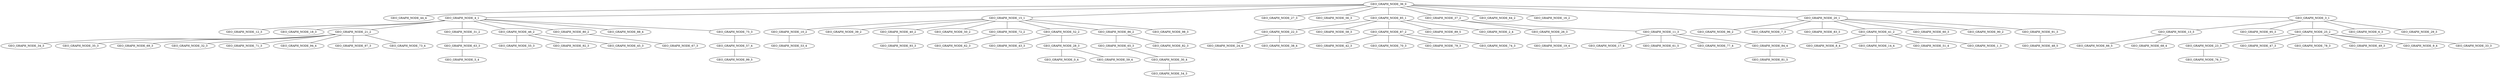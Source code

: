 graph GEO_GRAPH_DIJKSTRA{
GEO_GRAPH_NODE_36_0 -- GEO_GRAPH_NODE_44_4 [weight=5];
GEO_GRAPH_NODE_36_0 -- GEO_GRAPH_NODE_4_1 [weight=2];
GEO_GRAPH_NODE_36_0 -- GEO_GRAPH_NODE_15_1 [weight=14];
GEO_GRAPH_NODE_36_0 -- GEO_GRAPH_NODE_27_3 [weight=17];
GEO_GRAPH_NODE_36_0 -- GEO_GRAPH_NODE_56_3 [weight=13];
GEO_GRAPH_NODE_36_0 -- GEO_GRAPH_NODE_85_1 [weight=18];
GEO_GRAPH_NODE_36_0 -- GEO_GRAPH_NODE_37_2 [weight=13];
GEO_GRAPH_NODE_36_0 -- GEO_GRAPH_NODE_64_2 [weight=16];
GEO_GRAPH_NODE_36_0 -- GEO_GRAPH_NODE_16_2 [weight=14];
GEO_GRAPH_NODE_36_0 -- GEO_GRAPH_NODE_20_1 [weight=4];
GEO_GRAPH_NODE_36_0 -- GEO_GRAPH_NODE_3_1 [weight=2];
GEO_GRAPH_NODE_15_1 -- GEO_GRAPH_NODE_10_2 [weight=16];
GEO_GRAPH_NODE_15_1 -- GEO_GRAPH_NODE_39_2 [weight=5];
GEO_GRAPH_NODE_15_1 -- GEO_GRAPH_NODE_40_2 [weight=15];
GEO_GRAPH_NODE_15_1 -- GEO_GRAPH_NODE_50_2 [weight=13];
GEO_GRAPH_NODE_15_1 -- GEO_GRAPH_NODE_72_2 [weight=14];
GEO_GRAPH_NODE_15_1 -- GEO_GRAPH_NODE_52_2 [weight=2];
GEO_GRAPH_NODE_15_1 -- GEO_GRAPH_NODE_86_2 [weight=12];
GEO_GRAPH_NODE_15_1 -- GEO_GRAPH_NODE_98_3 [weight=14];
GEO_GRAPH_NODE_20_1 -- GEO_GRAPH_NODE_96_2 [weight=7];
GEO_GRAPH_NODE_20_1 -- GEO_GRAPH_NODE_7_3 [weight=7];
GEO_GRAPH_NODE_20_1 -- GEO_GRAPH_NODE_83_3 [weight=19];
GEO_GRAPH_NODE_20_1 -- GEO_GRAPH_NODE_41_2 [weight=6];
GEO_GRAPH_NODE_20_1 -- GEO_GRAPH_NODE_60_3 [weight=5];
GEO_GRAPH_NODE_20_1 -- GEO_GRAPH_NODE_90_2 [weight=15];
GEO_GRAPH_NODE_20_1 -- GEO_GRAPH_NODE_91_3 [weight=10];
GEO_GRAPH_NODE_3_1 -- GEO_GRAPH_NODE_13_3 [weight=15];
GEO_GRAPH_NODE_3_1 -- GEO_GRAPH_NODE_95_3 [weight=7];
GEO_GRAPH_NODE_3_1 -- GEO_GRAPH_NODE_25_2 [weight=5];
GEO_GRAPH_NODE_3_1 -- GEO_GRAPH_NODE_6_3 [weight=5];
GEO_GRAPH_NODE_3_1 -- GEO_GRAPH_NODE_29_3 [weight=16];
GEO_GRAPH_NODE_4_1 -- GEO_GRAPH_NODE_12_3 [weight=8];
GEO_GRAPH_NODE_4_1 -- GEO_GRAPH_NODE_18_3 [weight=8];
GEO_GRAPH_NODE_4_1 -- GEO_GRAPH_NODE_21_2 [weight=16];
GEO_GRAPH_NODE_4_1 -- GEO_GRAPH_NODE_31_2 [weight=7];
GEO_GRAPH_NODE_4_1 -- GEO_GRAPH_NODE_46_2 [weight=2];
GEO_GRAPH_NODE_4_1 -- GEO_GRAPH_NODE_80_2 [weight=10];
GEO_GRAPH_NODE_4_1 -- GEO_GRAPH_NODE_88_4 [weight=7];
GEO_GRAPH_NODE_4_1 -- GEO_GRAPH_NODE_75_3 [weight=6];
GEO_GRAPH_NODE_85_1 -- GEO_GRAPH_NODE_22_3 [weight=15];
GEO_GRAPH_NODE_85_1 -- GEO_GRAPH_NODE_58_3 [weight=2];
GEO_GRAPH_NODE_85_1 -- GEO_GRAPH_NODE_87_2 [weight=19];
GEO_GRAPH_NODE_85_1 -- GEO_GRAPH_NODE_89_5 [weight=5];
GEO_GRAPH_NODE_85_1 -- GEO_GRAPH_NODE_2_4 [weight=5];
GEO_GRAPH_NODE_10_2 -- GEO_GRAPH_NODE_53_4 [weight=7];
GEO_GRAPH_NODE_21_2 -- GEO_GRAPH_NODE_34_3 [weight=5];
GEO_GRAPH_NODE_21_2 -- GEO_GRAPH_NODE_35_3 [weight=14];
GEO_GRAPH_NODE_21_2 -- GEO_GRAPH_NODE_69_3 [weight=1];
GEO_GRAPH_NODE_21_2 -- GEO_GRAPH_NODE_32_3 [weight=11];
GEO_GRAPH_NODE_21_2 -- GEO_GRAPH_NODE_71_3 [weight=5];
GEO_GRAPH_NODE_21_2 -- GEO_GRAPH_NODE_94_4 [weight=11];
GEO_GRAPH_NODE_21_2 -- GEO_GRAPH_NODE_97_3 [weight=18];
GEO_GRAPH_NODE_21_2 -- GEO_GRAPH_NODE_73_4 [weight=19];
GEO_GRAPH_NODE_25_2 -- GEO_GRAPH_NODE_23_3 [weight=1];
GEO_GRAPH_NODE_25_2 -- GEO_GRAPH_NODE_47_3 [weight=10];
GEO_GRAPH_NODE_25_2 -- GEO_GRAPH_NODE_78_3 [weight=12];
GEO_GRAPH_NODE_25_2 -- GEO_GRAPH_NODE_49_3 [weight=2];
GEO_GRAPH_NODE_25_2 -- GEO_GRAPH_NODE_9_4 [weight=2];
GEO_GRAPH_NODE_25_2 -- GEO_GRAPH_NODE_33_3 [weight=16];
GEO_GRAPH_NODE_31_2 -- GEO_GRAPH_NODE_63_3 [weight=7];
GEO_GRAPH_NODE_37_2 -- GEO_GRAPH_NODE_26_3 [weight=14];
GEO_GRAPH_NODE_37_2 -- GEO_GRAPH_NODE_11_3 [weight=7];
GEO_GRAPH_NODE_40_2 -- GEO_GRAPH_NODE_93_3 [weight=15];
GEO_GRAPH_NODE_41_2 -- GEO_GRAPH_NODE_8_4 [weight=19];
GEO_GRAPH_NODE_41_2 -- GEO_GRAPH_NODE_14_4 [weight=3];
GEO_GRAPH_NODE_41_2 -- GEO_GRAPH_NODE_51_4 [weight=8];
GEO_GRAPH_NODE_41_2 -- GEO_GRAPH_NODE_1_3 [weight=19];
GEO_GRAPH_NODE_46_2 -- GEO_GRAPH_NODE_55_3 [weight=12];
GEO_GRAPH_NODE_46_2 -- GEO_GRAPH_NODE_92_3 [weight=1];
GEO_GRAPH_NODE_46_2 -- GEO_GRAPH_NODE_45_3 [weight=3];
GEO_GRAPH_NODE_52_2 -- GEO_GRAPH_NODE_43_3 [weight=16];
GEO_GRAPH_NODE_52_2 -- GEO_GRAPH_NODE_28_3 [weight=11];
GEO_GRAPH_NODE_72_2 -- GEO_GRAPH_NODE_62_3 [weight=2];
GEO_GRAPH_NODE_80_2 -- GEO_GRAPH_NODE_67_3 [weight=10];
GEO_GRAPH_NODE_86_2 -- GEO_GRAPH_NODE_65_3 [weight=7];
GEO_GRAPH_NODE_86_2 -- GEO_GRAPH_NODE_82_3 [weight=5];
GEO_GRAPH_NODE_87_2 -- GEO_GRAPH_NODE_42_3 [weight=6];
GEO_GRAPH_NODE_87_2 -- GEO_GRAPH_NODE_70_3 [weight=5];
GEO_GRAPH_NODE_87_2 -- GEO_GRAPH_NODE_79_3 [weight=15];
GEO_GRAPH_NODE_87_2 -- GEO_GRAPH_NODE_74_3 [weight=6];
GEO_GRAPH_NODE_11_3 -- GEO_GRAPH_NODE_17_4 [weight=3];
GEO_GRAPH_NODE_11_3 -- GEO_GRAPH_NODE_61_5 [weight=11];
GEO_GRAPH_NODE_11_3 -- GEO_GRAPH_NODE_77_4 [weight=7];
GEO_GRAPH_NODE_11_3 -- GEO_GRAPH_NODE_84_4 [weight=12];
GEO_GRAPH_NODE_13_3 -- GEO_GRAPH_NODE_66_5 [weight=5];
GEO_GRAPH_NODE_13_3 -- GEO_GRAPH_NODE_68_4 [weight=10];
GEO_GRAPH_NODE_22_3 -- GEO_GRAPH_NODE_24_4 [weight=4];
GEO_GRAPH_NODE_22_3 -- GEO_GRAPH_NODE_38_4 [weight=17];
GEO_GRAPH_NODE_23_3 -- GEO_GRAPH_NODE_76_5 [weight=5];
GEO_GRAPH_NODE_26_3 -- GEO_GRAPH_NODE_19_4 [weight=2];
GEO_GRAPH_NODE_28_3 -- GEO_GRAPH_NODE_0_4 [weight=19];
GEO_GRAPH_NODE_28_3 -- GEO_GRAPH_NODE_59_4 [weight=11];
GEO_GRAPH_NODE_63_3 -- GEO_GRAPH_NODE_5_4 [weight=9];
GEO_GRAPH_NODE_65_3 -- GEO_GRAPH_NODE_30_4 [weight=6];
GEO_GRAPH_NODE_75_3 -- GEO_GRAPH_NODE_57_4 [weight=8];
GEO_GRAPH_NODE_91_3 -- GEO_GRAPH_NODE_48_5 [weight=14];
GEO_GRAPH_NODE_30_4 -- GEO_GRAPH_NODE_54_5 [weight=6];
GEO_GRAPH_NODE_57_4 -- GEO_GRAPH_NODE_99_5 [weight=6];
GEO_GRAPH_NODE_84_4 -- GEO_GRAPH_NODE_81_5 [weight=14];
}
